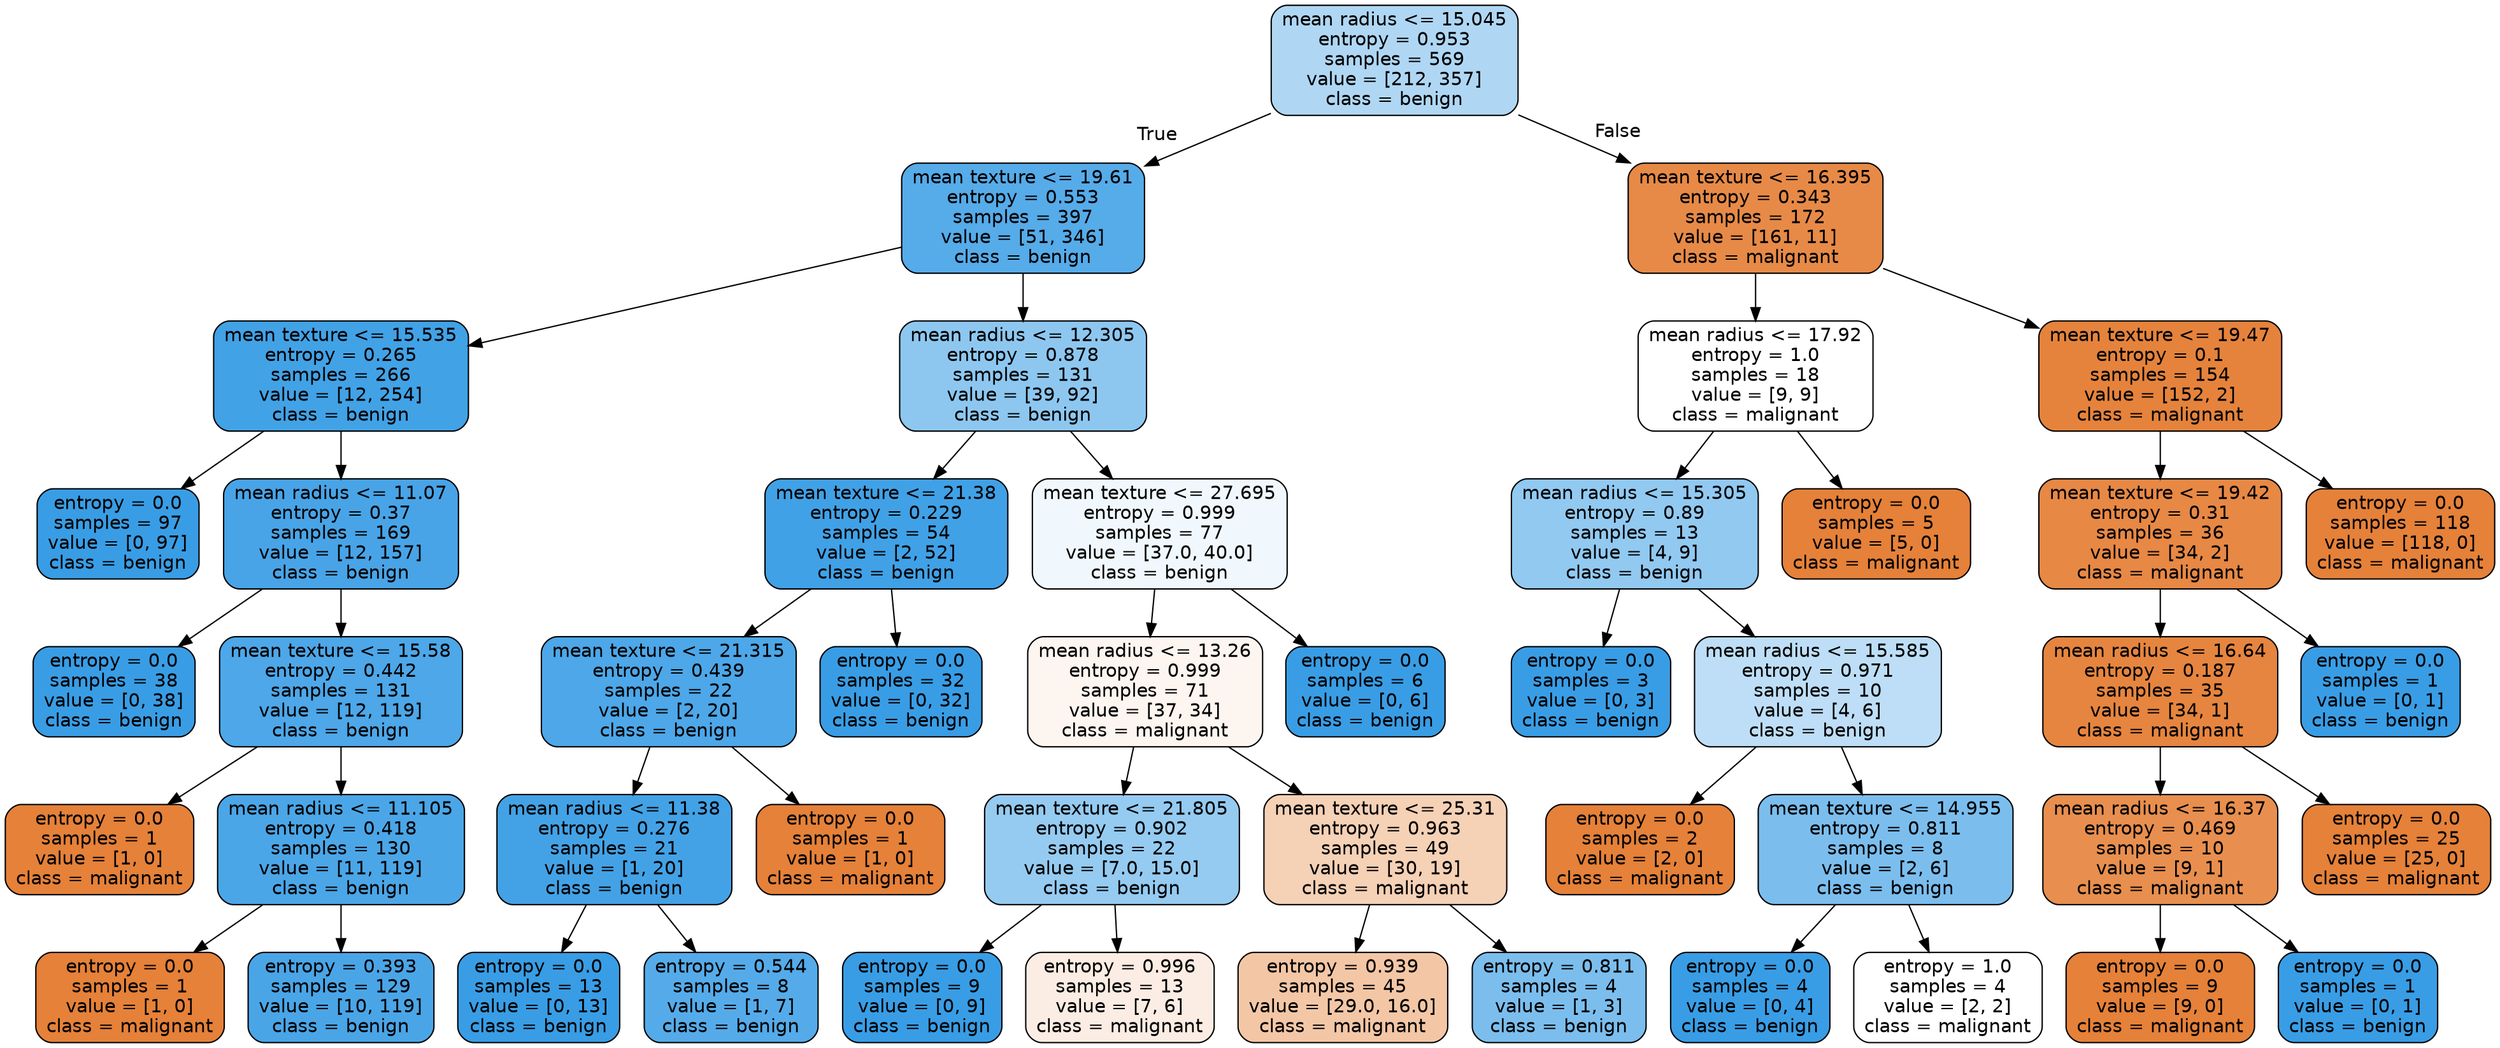 digraph Tree {
node [shape=box, style="filled, rounded", color="black", fontname="helvetica"] ;
edge [fontname="helvetica"] ;
0 [label="mean radius <= 15.045\nentropy = 0.953\nsamples = 569\nvalue = [212, 357]\nclass = benign", fillcolor="#afd7f4"] ;
1 [label="mean texture <= 19.61\nentropy = 0.553\nsamples = 397\nvalue = [51, 346]\nclass = benign", fillcolor="#56abe9"] ;
0 -> 1 [labeldistance=2.5, labelangle=45, headlabel="True"] ;
2 [label="mean texture <= 15.535\nentropy = 0.265\nsamples = 266\nvalue = [12, 254]\nclass = benign", fillcolor="#42a2e6"] ;
1 -> 2 ;
3 [label="entropy = 0.0\nsamples = 97\nvalue = [0, 97]\nclass = benign", fillcolor="#399de5"] ;
2 -> 3 ;
4 [label="mean radius <= 11.07\nentropy = 0.37\nsamples = 169\nvalue = [12, 157]\nclass = benign", fillcolor="#48a4e7"] ;
2 -> 4 ;
5 [label="entropy = 0.0\nsamples = 38\nvalue = [0, 38]\nclass = benign", fillcolor="#399de5"] ;
4 -> 5 ;
6 [label="mean texture <= 15.58\nentropy = 0.442\nsamples = 131\nvalue = [12, 119]\nclass = benign", fillcolor="#4da7e8"] ;
4 -> 6 ;
7 [label="entropy = 0.0\nsamples = 1\nvalue = [1, 0]\nclass = malignant", fillcolor="#e58139"] ;
6 -> 7 ;
8 [label="mean radius <= 11.105\nentropy = 0.418\nsamples = 130\nvalue = [11, 119]\nclass = benign", fillcolor="#4ba6e7"] ;
6 -> 8 ;
9 [label="entropy = 0.0\nsamples = 1\nvalue = [1, 0]\nclass = malignant", fillcolor="#e58139"] ;
8 -> 9 ;
10 [label="entropy = 0.393\nsamples = 129\nvalue = [10, 119]\nclass = benign", fillcolor="#4aa5e7"] ;
8 -> 10 ;
11 [label="mean radius <= 12.305\nentropy = 0.878\nsamples = 131\nvalue = [39, 92]\nclass = benign", fillcolor="#8dc7f0"] ;
1 -> 11 ;
12 [label="mean texture <= 21.38\nentropy = 0.229\nsamples = 54\nvalue = [2, 52]\nclass = benign", fillcolor="#41a1e6"] ;
11 -> 12 ;
13 [label="mean texture <= 21.315\nentropy = 0.439\nsamples = 22\nvalue = [2, 20]\nclass = benign", fillcolor="#4da7e8"] ;
12 -> 13 ;
14 [label="mean radius <= 11.38\nentropy = 0.276\nsamples = 21\nvalue = [1, 20]\nclass = benign", fillcolor="#43a2e6"] ;
13 -> 14 ;
15 [label="entropy = 0.0\nsamples = 13\nvalue = [0, 13]\nclass = benign", fillcolor="#399de5"] ;
14 -> 15 ;
16 [label="entropy = 0.544\nsamples = 8\nvalue = [1, 7]\nclass = benign", fillcolor="#55abe9"] ;
14 -> 16 ;
17 [label="entropy = 0.0\nsamples = 1\nvalue = [1, 0]\nclass = malignant", fillcolor="#e58139"] ;
13 -> 17 ;
18 [label="entropy = 0.0\nsamples = 32\nvalue = [0, 32]\nclass = benign", fillcolor="#399de5"] ;
12 -> 18 ;
19 [label="mean texture <= 27.695\nentropy = 0.999\nsamples = 77\nvalue = [37.0, 40.0]\nclass = benign", fillcolor="#f0f8fd"] ;
11 -> 19 ;
20 [label="mean radius <= 13.26\nentropy = 0.999\nsamples = 71\nvalue = [37, 34]\nclass = malignant", fillcolor="#fdf5ef"] ;
19 -> 20 ;
21 [label="mean texture <= 21.805\nentropy = 0.902\nsamples = 22\nvalue = [7.0, 15.0]\nclass = benign", fillcolor="#95cbf1"] ;
20 -> 21 ;
22 [label="entropy = 0.0\nsamples = 9\nvalue = [0, 9]\nclass = benign", fillcolor="#399de5"] ;
21 -> 22 ;
23 [label="entropy = 0.996\nsamples = 13\nvalue = [7, 6]\nclass = malignant", fillcolor="#fbede3"] ;
21 -> 23 ;
24 [label="mean texture <= 25.31\nentropy = 0.963\nsamples = 49\nvalue = [30, 19]\nclass = malignant", fillcolor="#f5d1b6"] ;
20 -> 24 ;
25 [label="entropy = 0.939\nsamples = 45\nvalue = [29.0, 16.0]\nclass = malignant", fillcolor="#f3c7a6"] ;
24 -> 25 ;
26 [label="entropy = 0.811\nsamples = 4\nvalue = [1, 3]\nclass = benign", fillcolor="#7bbeee"] ;
24 -> 26 ;
27 [label="entropy = 0.0\nsamples = 6\nvalue = [0, 6]\nclass = benign", fillcolor="#399de5"] ;
19 -> 27 ;
28 [label="mean texture <= 16.395\nentropy = 0.343\nsamples = 172\nvalue = [161, 11]\nclass = malignant", fillcolor="#e78a47"] ;
0 -> 28 [labeldistance=2.5, labelangle=-45, headlabel="False"] ;
29 [label="mean radius <= 17.92\nentropy = 1.0\nsamples = 18\nvalue = [9, 9]\nclass = malignant", fillcolor="#ffffff"] ;
28 -> 29 ;
30 [label="mean radius <= 15.305\nentropy = 0.89\nsamples = 13\nvalue = [4, 9]\nclass = benign", fillcolor="#91c9f1"] ;
29 -> 30 ;
31 [label="entropy = 0.0\nsamples = 3\nvalue = [0, 3]\nclass = benign", fillcolor="#399de5"] ;
30 -> 31 ;
32 [label="mean radius <= 15.585\nentropy = 0.971\nsamples = 10\nvalue = [4, 6]\nclass = benign", fillcolor="#bddef6"] ;
30 -> 32 ;
33 [label="entropy = 0.0\nsamples = 2\nvalue = [2, 0]\nclass = malignant", fillcolor="#e58139"] ;
32 -> 33 ;
34 [label="mean texture <= 14.955\nentropy = 0.811\nsamples = 8\nvalue = [2, 6]\nclass = benign", fillcolor="#7bbeee"] ;
32 -> 34 ;
35 [label="entropy = 0.0\nsamples = 4\nvalue = [0, 4]\nclass = benign", fillcolor="#399de5"] ;
34 -> 35 ;
36 [label="entropy = 1.0\nsamples = 4\nvalue = [2, 2]\nclass = malignant", fillcolor="#ffffff"] ;
34 -> 36 ;
37 [label="entropy = 0.0\nsamples = 5\nvalue = [5, 0]\nclass = malignant", fillcolor="#e58139"] ;
29 -> 37 ;
38 [label="mean texture <= 19.47\nentropy = 0.1\nsamples = 154\nvalue = [152, 2]\nclass = malignant", fillcolor="#e5833c"] ;
28 -> 38 ;
39 [label="mean texture <= 19.42\nentropy = 0.31\nsamples = 36\nvalue = [34, 2]\nclass = malignant", fillcolor="#e78845"] ;
38 -> 39 ;
40 [label="mean radius <= 16.64\nentropy = 0.187\nsamples = 35\nvalue = [34, 1]\nclass = malignant", fillcolor="#e6853f"] ;
39 -> 40 ;
41 [label="mean radius <= 16.37\nentropy = 0.469\nsamples = 10\nvalue = [9, 1]\nclass = malignant", fillcolor="#e88f4f"] ;
40 -> 41 ;
42 [label="entropy = 0.0\nsamples = 9\nvalue = [9, 0]\nclass = malignant", fillcolor="#e58139"] ;
41 -> 42 ;
43 [label="entropy = 0.0\nsamples = 1\nvalue = [0, 1]\nclass = benign", fillcolor="#399de5"] ;
41 -> 43 ;
44 [label="entropy = 0.0\nsamples = 25\nvalue = [25, 0]\nclass = malignant", fillcolor="#e58139"] ;
40 -> 44 ;
45 [label="entropy = 0.0\nsamples = 1\nvalue = [0, 1]\nclass = benign", fillcolor="#399de5"] ;
39 -> 45 ;
46 [label="entropy = 0.0\nsamples = 118\nvalue = [118, 0]\nclass = malignant", fillcolor="#e58139"] ;
38 -> 46 ;
}